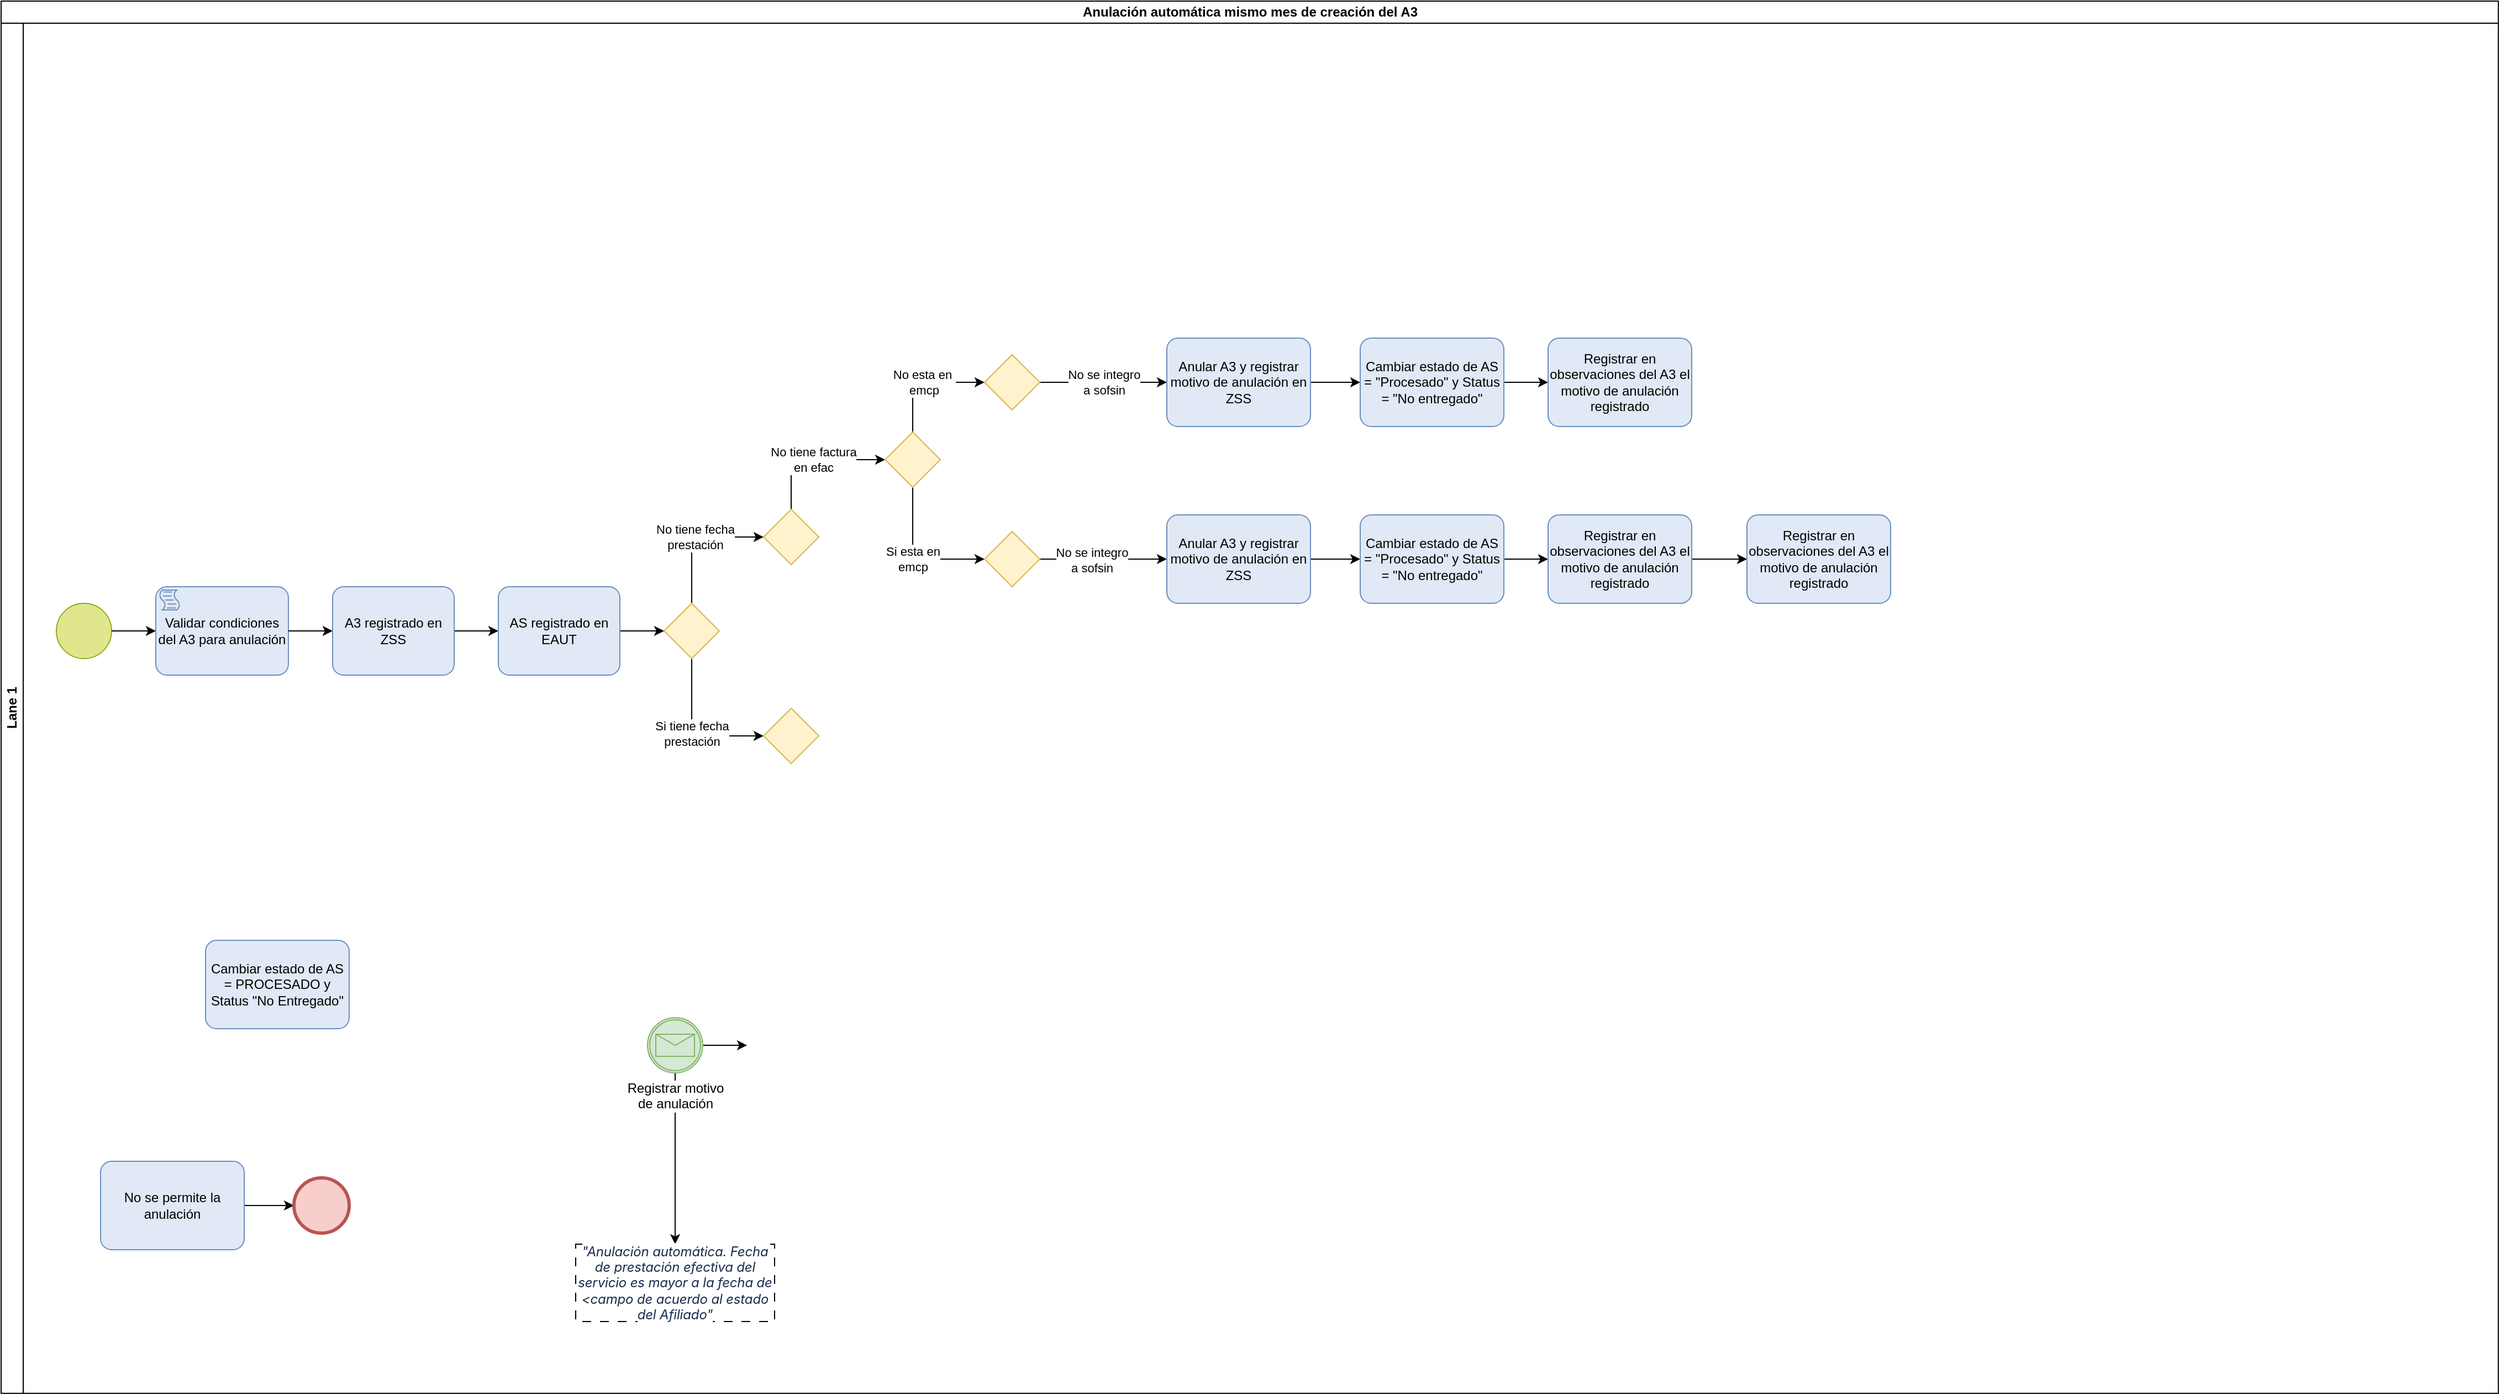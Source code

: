 <mxfile version="21.6.5" type="github">
  <diagram name="Página-1" id="4TS4ZSFtOruOx2kP_wSt">
    <mxGraphModel dx="1886" dy="798" grid="1" gridSize="10" guides="1" tooltips="1" connect="1" arrows="1" fold="1" page="1" pageScale="1" pageWidth="2300" pageHeight="1300" math="0" shadow="0">
      <root>
        <mxCell id="0" />
        <mxCell id="1" parent="0" />
        <mxCell id="92HgLjJ2JLJjH0k_BAY3-1" value="Anulación automática mismo mes de creación del A3" style="swimlane;childLayout=stackLayout;resizeParent=1;resizeParentMax=0;horizontal=1;startSize=20;horizontalStack=0;html=1;" parent="1" vertex="1">
          <mxGeometry x="10" y="10" width="2260" height="1260" as="geometry" />
        </mxCell>
        <mxCell id="92HgLjJ2JLJjH0k_BAY3-2" value="Lane 1" style="swimlane;startSize=20;horizontal=0;html=1;" parent="92HgLjJ2JLJjH0k_BAY3-1" vertex="1">
          <mxGeometry y="20" width="2260" height="1240" as="geometry" />
        </mxCell>
        <mxCell id="92HgLjJ2JLJjH0k_BAY3-4" value="" style="points=[[0.145,0.145,0],[0.5,0,0],[0.855,0.145,0],[1,0.5,0],[0.855,0.855,0],[0.5,1,0],[0.145,0.855,0],[0,0.5,0]];shape=mxgraph.bpmn.event;html=1;verticalLabelPosition=bottom;labelBackgroundColor=#ffffff;verticalAlign=top;align=center;perimeter=ellipsePerimeter;outlineConnect=0;aspect=fixed;outline=standard;symbol=general;fillColor=#E0E68E;strokeColor=#95A81A;" parent="92HgLjJ2JLJjH0k_BAY3-2" vertex="1">
          <mxGeometry x="50" y="525" width="50" height="50" as="geometry" />
        </mxCell>
        <mxCell id="92HgLjJ2JLJjH0k_BAY3-8" style="edgeStyle=orthogonalEdgeStyle;rounded=0;orthogonalLoop=1;jettySize=auto;html=1;entryX=0;entryY=0.5;entryDx=0;entryDy=0;entryPerimeter=0;" parent="92HgLjJ2JLJjH0k_BAY3-2" source="92HgLjJ2JLJjH0k_BAY3-4" target="92HgLjJ2JLJjH0k_BAY3-40" edge="1">
          <mxGeometry relative="1" as="geometry">
            <mxPoint x="-580" y="30" as="targetPoint" />
          </mxGeometry>
        </mxCell>
        <mxCell id="92HgLjJ2JLJjH0k_BAY3-40" value="Validar condiciones del A3 para anulación" style="points=[[0.25,0,0],[0.5,0,0],[0.75,0,0],[1,0.25,0],[1,0.5,0],[1,0.75,0],[0.75,1,0],[0.5,1,0],[0.25,1,0],[0,0.75,0],[0,0.5,0],[0,0.25,0]];shape=mxgraph.bpmn.task;whiteSpace=wrap;rectStyle=rounded;size=10;html=1;container=1;expand=0;collapsible=0;taskMarker=script;fillColor=#E0E9F5;strokeColor=#6C8EBF;" parent="92HgLjJ2JLJjH0k_BAY3-2" vertex="1">
          <mxGeometry x="140" y="510" width="120" height="80" as="geometry" />
        </mxCell>
        <mxCell id="92HgLjJ2JLJjH0k_BAY3-51" value="" style="edgeStyle=orthogonalEdgeStyle;rounded=0;orthogonalLoop=1;jettySize=auto;html=1;entryX=0;entryY=0.5;entryDx=0;entryDy=0;entryPerimeter=0;" parent="92HgLjJ2JLJjH0k_BAY3-2" source="92HgLjJ2JLJjH0k_BAY3-40" target="Pap4kky_UW2Ca2KQQF-1-5" edge="1">
          <mxGeometry relative="1" as="geometry">
            <mxPoint x="300" y="565" as="targetPoint" />
            <mxPoint x="400" y="570" as="sourcePoint" />
          </mxGeometry>
        </mxCell>
        <mxCell id="92HgLjJ2JLJjH0k_BAY3-107" style="edgeStyle=orthogonalEdgeStyle;rounded=0;orthogonalLoop=1;jettySize=auto;html=1;entryX=0;entryY=0.5;entryDx=0;entryDy=0;entryPerimeter=0;" parent="92HgLjJ2JLJjH0k_BAY3-2" source="92HgLjJ2JLJjH0k_BAY3-108" target="92HgLjJ2JLJjH0k_BAY3-149" edge="1">
          <mxGeometry relative="1" as="geometry">
            <mxPoint x="260" y="1070" as="targetPoint" />
          </mxGeometry>
        </mxCell>
        <mxCell id="92HgLjJ2JLJjH0k_BAY3-108" value="No se permite la anulación" style="points=[[0.25,0,0],[0.5,0,0],[0.75,0,0],[1,0.25,0],[1,0.5,0],[1,0.75,0],[0.75,1,0],[0.5,1,0],[0.25,1,0],[0,0.75,0],[0,0.5,0],[0,0.25,0]];shape=mxgraph.bpmn.task;whiteSpace=wrap;rectStyle=rounded;size=10;html=1;container=1;expand=0;collapsible=0;taskMarker=abstract;fillColor=#E0E9F5;strokeColor=#6C8EBF;" parent="92HgLjJ2JLJjH0k_BAY3-2" vertex="1">
          <mxGeometry x="90" y="1030" width="130" height="80" as="geometry" />
        </mxCell>
        <mxCell id="92HgLjJ2JLJjH0k_BAY3-115" style="edgeStyle=orthogonalEdgeStyle;rounded=0;orthogonalLoop=1;jettySize=auto;html=1;" parent="92HgLjJ2JLJjH0k_BAY3-2" source="92HgLjJ2JLJjH0k_BAY3-117" target="92HgLjJ2JLJjH0k_BAY3-118" edge="1">
          <mxGeometry relative="1" as="geometry" />
        </mxCell>
        <mxCell id="92HgLjJ2JLJjH0k_BAY3-116" style="edgeStyle=orthogonalEdgeStyle;rounded=0;orthogonalLoop=1;jettySize=auto;html=1;entryX=0;entryY=0.5;entryDx=0;entryDy=0;entryPerimeter=0;" parent="92HgLjJ2JLJjH0k_BAY3-2" source="92HgLjJ2JLJjH0k_BAY3-117" edge="1">
          <mxGeometry relative="1" as="geometry">
            <mxPoint x="675" y="925" as="targetPoint" />
          </mxGeometry>
        </mxCell>
        <mxCell id="92HgLjJ2JLJjH0k_BAY3-117" value="Registrar motivo&lt;br&gt;de anulación" style="points=[[0.145,0.145,0],[0.5,0,0],[0.855,0.145,0],[1,0.5,0],[0.855,0.855,0],[0.5,1,0],[0.145,0.855,0],[0,0.5,0]];shape=mxgraph.bpmn.event;html=1;verticalLabelPosition=bottom;labelBackgroundColor=#ffffff;verticalAlign=top;align=center;perimeter=ellipsePerimeter;outlineConnect=0;aspect=fixed;outline=boundInt;symbol=message;fillColor=#d5e8d4;strokeColor=#82b366;" parent="92HgLjJ2JLJjH0k_BAY3-2" vertex="1">
          <mxGeometry x="585" y="900" width="50" height="50" as="geometry" />
        </mxCell>
        <mxCell id="92HgLjJ2JLJjH0k_BAY3-118" value="&lt;em style=&quot;box-sizing: border-box; color: rgb(23, 43, 77); font-family: -apple-system, BlinkMacSystemFont, &amp;quot;Segoe UI&amp;quot;, Roboto, Oxygen, Ubuntu, &amp;quot;Fira Sans&amp;quot;, &amp;quot;Droid Sans&amp;quot;, &amp;quot;Helvetica Neue&amp;quot;, sans-serif; letter-spacing: -0.08px; text-align: left; background-color: rgb(255, 255, 255);&quot; data-renderer-mark=&quot;true&quot;&gt;&lt;font style=&quot;font-size: 12px;&quot;&gt;&quot;Anulación automática. Fecha de prestación efectiva del servicio es mayor a la fecha de &amp;lt;campo de acuerdo al estado del Afiliado&quot;&lt;/font&gt;&lt;/em&gt;" style="text;html=1;strokeColor=default;fillColor=none;align=center;verticalAlign=middle;whiteSpace=wrap;rounded=0;dashed=1;dashPattern=8 8;" parent="92HgLjJ2JLJjH0k_BAY3-2" vertex="1">
          <mxGeometry x="520" y="1105" width="180" height="70" as="geometry" />
        </mxCell>
        <mxCell id="92HgLjJ2JLJjH0k_BAY3-149" value="" style="points=[[0.145,0.145,0],[0.5,0,0],[0.855,0.145,0],[1,0.5,0],[0.855,0.855,0],[0.5,1,0],[0.145,0.855,0],[0,0.5,0]];shape=mxgraph.bpmn.event;html=1;verticalLabelPosition=bottom;labelBackgroundColor=#ffffff;verticalAlign=top;align=center;perimeter=ellipsePerimeter;outlineConnect=0;aspect=fixed;outline=end;symbol=terminate2;fillColor=#f8cecc;strokeColor=#b85450;" parent="92HgLjJ2JLJjH0k_BAY3-2" vertex="1">
          <mxGeometry x="265" y="1045" width="50" height="50" as="geometry" />
        </mxCell>
        <mxCell id="Pap4kky_UW2Ca2KQQF-1-2" value="Cambiar estado de AS = PROCESADO y Status &quot;No Entregado&quot;" style="points=[[0.25,0,0],[0.5,0,0],[0.75,0,0],[1,0.25,0],[1,0.5,0],[1,0.75,0],[0.75,1,0],[0.5,1,0],[0.25,1,0],[0,0.75,0],[0,0.5,0],[0,0.25,0]];shape=mxgraph.bpmn.task;whiteSpace=wrap;rectStyle=rounded;size=10;html=1;container=1;expand=0;collapsible=0;taskMarker=abstract;fillColor=#E0E9F5;strokeColor=#6C8EBF;" vertex="1" parent="92HgLjJ2JLJjH0k_BAY3-2">
          <mxGeometry x="185" y="830" width="130" height="80" as="geometry" />
        </mxCell>
        <mxCell id="Pap4kky_UW2Ca2KQQF-1-10" value="No tiene fecha&lt;br&gt;prestación" style="edgeStyle=orthogonalEdgeStyle;rounded=0;orthogonalLoop=1;jettySize=auto;html=1;entryX=0;entryY=0.5;entryDx=0;entryDy=0;entryPerimeter=0;" edge="1" parent="92HgLjJ2JLJjH0k_BAY3-2" source="Pap4kky_UW2Ca2KQQF-1-3" target="Pap4kky_UW2Ca2KQQF-1-9">
          <mxGeometry relative="1" as="geometry">
            <Array as="points">
              <mxPoint x="625" y="465" />
            </Array>
          </mxGeometry>
        </mxCell>
        <mxCell id="Pap4kky_UW2Ca2KQQF-1-17" value="Si tiene fecha&lt;br&gt;prestación" style="edgeStyle=orthogonalEdgeStyle;rounded=0;orthogonalLoop=1;jettySize=auto;html=1;exitX=0.5;exitY=1;exitDx=0;exitDy=0;exitPerimeter=0;entryX=0;entryY=0.5;entryDx=0;entryDy=0;entryPerimeter=0;" edge="1" parent="92HgLjJ2JLJjH0k_BAY3-2" source="Pap4kky_UW2Ca2KQQF-1-3" target="Pap4kky_UW2Ca2KQQF-1-18">
          <mxGeometry relative="1" as="geometry">
            <mxPoint x="690" y="550" as="targetPoint" />
          </mxGeometry>
        </mxCell>
        <mxCell id="Pap4kky_UW2Ca2KQQF-1-3" value="" style="points=[[0.25,0.25,0],[0.5,0,0],[0.75,0.25,0],[1,0.5,0],[0.75,0.75,0],[0.5,1,0],[0.25,0.75,0],[0,0.5,0]];shape=mxgraph.bpmn.gateway2;html=1;verticalLabelPosition=bottom;labelBackgroundColor=#ffffff;verticalAlign=top;align=center;perimeter=rhombusPerimeter;outlineConnect=0;outline=none;symbol=none;fillColor=#fff2cc;strokeColor=#d6b656;" vertex="1" parent="92HgLjJ2JLJjH0k_BAY3-2">
          <mxGeometry x="600" y="525" width="50" height="50" as="geometry" />
        </mxCell>
        <mxCell id="Pap4kky_UW2Ca2KQQF-1-7" style="edgeStyle=orthogonalEdgeStyle;rounded=0;orthogonalLoop=1;jettySize=auto;html=1;" edge="1" parent="92HgLjJ2JLJjH0k_BAY3-2" source="Pap4kky_UW2Ca2KQQF-1-5" target="Pap4kky_UW2Ca2KQQF-1-6">
          <mxGeometry relative="1" as="geometry" />
        </mxCell>
        <mxCell id="Pap4kky_UW2Ca2KQQF-1-5" value="A3 registrado en ZSS" style="points=[[0.25,0,0],[0.5,0,0],[0.75,0,0],[1,0.25,0],[1,0.5,0],[1,0.75,0],[0.75,1,0],[0.5,1,0],[0.25,1,0],[0,0.75,0],[0,0.5,0],[0,0.25,0]];shape=mxgraph.bpmn.task;whiteSpace=wrap;rectStyle=rounded;size=10;html=1;container=1;expand=0;collapsible=0;taskMarker=abstract;fillColor=#E0E9F5;strokeColor=#6C8EBF;" vertex="1" parent="92HgLjJ2JLJjH0k_BAY3-2">
          <mxGeometry x="300" y="510" width="110" height="80" as="geometry" />
        </mxCell>
        <mxCell id="Pap4kky_UW2Ca2KQQF-1-8" style="edgeStyle=orthogonalEdgeStyle;rounded=0;orthogonalLoop=1;jettySize=auto;html=1;" edge="1" parent="92HgLjJ2JLJjH0k_BAY3-2" source="Pap4kky_UW2Ca2KQQF-1-6" target="Pap4kky_UW2Ca2KQQF-1-3">
          <mxGeometry relative="1" as="geometry" />
        </mxCell>
        <mxCell id="Pap4kky_UW2Ca2KQQF-1-6" value="AS registrado en EAUT" style="points=[[0.25,0,0],[0.5,0,0],[0.75,0,0],[1,0.25,0],[1,0.5,0],[1,0.75,0],[0.75,1,0],[0.5,1,0],[0.25,1,0],[0,0.75,0],[0,0.5,0],[0,0.25,0]];shape=mxgraph.bpmn.task;whiteSpace=wrap;rectStyle=rounded;size=10;html=1;container=1;expand=0;collapsible=0;taskMarker=abstract;fillColor=#E0E9F5;strokeColor=#6C8EBF;" vertex="1" parent="92HgLjJ2JLJjH0k_BAY3-2">
          <mxGeometry x="450" y="510" width="110" height="80" as="geometry" />
        </mxCell>
        <mxCell id="Pap4kky_UW2Ca2KQQF-1-12" value="No tiene factura&lt;br&gt;en efac" style="edgeStyle=orthogonalEdgeStyle;rounded=0;orthogonalLoop=1;jettySize=auto;html=1;entryX=0;entryY=0.5;entryDx=0;entryDy=0;entryPerimeter=0;exitX=0.5;exitY=0;exitDx=0;exitDy=0;exitPerimeter=0;" edge="1" parent="92HgLjJ2JLJjH0k_BAY3-2" source="Pap4kky_UW2Ca2KQQF-1-9" target="Pap4kky_UW2Ca2KQQF-1-11">
          <mxGeometry relative="1" as="geometry">
            <Array as="points">
              <mxPoint x="715" y="395" />
            </Array>
          </mxGeometry>
        </mxCell>
        <mxCell id="Pap4kky_UW2Ca2KQQF-1-9" value="" style="points=[[0.25,0.25,0],[0.5,0,0],[0.75,0.25,0],[1,0.5,0],[0.75,0.75,0],[0.5,1,0],[0.25,0.75,0],[0,0.5,0]];shape=mxgraph.bpmn.gateway2;html=1;verticalLabelPosition=bottom;labelBackgroundColor=#ffffff;verticalAlign=top;align=center;perimeter=rhombusPerimeter;outlineConnect=0;outline=none;symbol=none;fillColor=#fff2cc;strokeColor=#d6b656;" vertex="1" parent="92HgLjJ2JLJjH0k_BAY3-2">
          <mxGeometry x="690" y="440" width="50" height="50" as="geometry" />
        </mxCell>
        <mxCell id="Pap4kky_UW2Ca2KQQF-1-14" value="No esta en&amp;nbsp;&lt;br&gt;emcp" style="edgeStyle=orthogonalEdgeStyle;rounded=0;orthogonalLoop=1;jettySize=auto;html=1;entryX=0;entryY=0.5;entryDx=0;entryDy=0;entryPerimeter=0;" edge="1" parent="92HgLjJ2JLJjH0k_BAY3-2" source="Pap4kky_UW2Ca2KQQF-1-11" target="Pap4kky_UW2Ca2KQQF-1-13">
          <mxGeometry relative="1" as="geometry">
            <Array as="points">
              <mxPoint x="825" y="325" />
            </Array>
          </mxGeometry>
        </mxCell>
        <mxCell id="Pap4kky_UW2Ca2KQQF-1-20" value="Si esta en&lt;br&gt;emcp" style="edgeStyle=orthogonalEdgeStyle;rounded=0;orthogonalLoop=1;jettySize=auto;html=1;entryX=0;entryY=0.5;entryDx=0;entryDy=0;entryPerimeter=0;" edge="1" parent="92HgLjJ2JLJjH0k_BAY3-2" source="Pap4kky_UW2Ca2KQQF-1-11" target="Pap4kky_UW2Ca2KQQF-1-19">
          <mxGeometry relative="1" as="geometry">
            <Array as="points">
              <mxPoint x="825" y="485" />
            </Array>
          </mxGeometry>
        </mxCell>
        <mxCell id="Pap4kky_UW2Ca2KQQF-1-11" value="" style="points=[[0.25,0.25,0],[0.5,0,0],[0.75,0.25,0],[1,0.5,0],[0.75,0.75,0],[0.5,1,0],[0.25,0.75,0],[0,0.5,0]];shape=mxgraph.bpmn.gateway2;html=1;verticalLabelPosition=bottom;labelBackgroundColor=#ffffff;verticalAlign=top;align=center;perimeter=rhombusPerimeter;outlineConnect=0;outline=none;symbol=none;fillColor=#fff2cc;strokeColor=#d6b656;" vertex="1" parent="92HgLjJ2JLJjH0k_BAY3-2">
          <mxGeometry x="800" y="370" width="50" height="50" as="geometry" />
        </mxCell>
        <mxCell id="Pap4kky_UW2Ca2KQQF-1-16" value="No se integro&lt;br&gt;a sofsin" style="edgeStyle=orthogonalEdgeStyle;rounded=0;orthogonalLoop=1;jettySize=auto;html=1;entryX=0;entryY=0.5;entryDx=0;entryDy=0;entryPerimeter=0;" edge="1" parent="92HgLjJ2JLJjH0k_BAY3-2" source="Pap4kky_UW2Ca2KQQF-1-13" target="Pap4kky_UW2Ca2KQQF-1-22">
          <mxGeometry relative="1" as="geometry">
            <mxPoint x="970" y="245" as="targetPoint" />
            <Array as="points">
              <mxPoint x="1000" y="325" />
            </Array>
          </mxGeometry>
        </mxCell>
        <mxCell id="Pap4kky_UW2Ca2KQQF-1-13" value="" style="points=[[0.25,0.25,0],[0.5,0,0],[0.75,0.25,0],[1,0.5,0],[0.75,0.75,0],[0.5,1,0],[0.25,0.75,0],[0,0.5,0]];shape=mxgraph.bpmn.gateway2;html=1;verticalLabelPosition=bottom;labelBackgroundColor=#ffffff;verticalAlign=top;align=center;perimeter=rhombusPerimeter;outlineConnect=0;outline=none;symbol=none;fillColor=#fff2cc;strokeColor=#d6b656;" vertex="1" parent="92HgLjJ2JLJjH0k_BAY3-2">
          <mxGeometry x="890" y="300" width="50" height="50" as="geometry" />
        </mxCell>
        <mxCell id="Pap4kky_UW2Ca2KQQF-1-18" value="" style="points=[[0.25,0.25,0],[0.5,0,0],[0.75,0.25,0],[1,0.5,0],[0.75,0.75,0],[0.5,1,0],[0.25,0.75,0],[0,0.5,0]];shape=mxgraph.bpmn.gateway2;html=1;verticalLabelPosition=bottom;labelBackgroundColor=#ffffff;verticalAlign=top;align=center;perimeter=rhombusPerimeter;outlineConnect=0;outline=none;symbol=none;fillColor=#fff2cc;strokeColor=#d6b656;" vertex="1" parent="92HgLjJ2JLJjH0k_BAY3-2">
          <mxGeometry x="690" y="620" width="50" height="50" as="geometry" />
        </mxCell>
        <mxCell id="Pap4kky_UW2Ca2KQQF-1-31" style="edgeStyle=orthogonalEdgeStyle;rounded=0;orthogonalLoop=1;jettySize=auto;html=1;" edge="1" parent="92HgLjJ2JLJjH0k_BAY3-2" source="Pap4kky_UW2Ca2KQQF-1-19" target="Pap4kky_UW2Ca2KQQF-1-30">
          <mxGeometry relative="1" as="geometry" />
        </mxCell>
        <mxCell id="Pap4kky_UW2Ca2KQQF-1-32" value="No se integro&lt;br&gt;a sofsin" style="edgeLabel;html=1;align=center;verticalAlign=middle;resizable=0;points=[];" vertex="1" connectable="0" parent="Pap4kky_UW2Ca2KQQF-1-31">
          <mxGeometry x="-0.183" y="-1" relative="1" as="geometry">
            <mxPoint as="offset" />
          </mxGeometry>
        </mxCell>
        <mxCell id="Pap4kky_UW2Ca2KQQF-1-19" value="" style="points=[[0.25,0.25,0],[0.5,0,0],[0.75,0.25,0],[1,0.5,0],[0.75,0.75,0],[0.5,1,0],[0.25,0.75,0],[0,0.5,0]];shape=mxgraph.bpmn.gateway2;html=1;verticalLabelPosition=bottom;labelBackgroundColor=#ffffff;verticalAlign=top;align=center;perimeter=rhombusPerimeter;outlineConnect=0;outline=none;symbol=none;fillColor=#fff2cc;strokeColor=#d6b656;" vertex="1" parent="92HgLjJ2JLJjH0k_BAY3-2">
          <mxGeometry x="890" y="460" width="50" height="50" as="geometry" />
        </mxCell>
        <mxCell id="Pap4kky_UW2Ca2KQQF-1-26" style="edgeStyle=orthogonalEdgeStyle;rounded=0;orthogonalLoop=1;jettySize=auto;html=1;entryX=0;entryY=0.5;entryDx=0;entryDy=0;entryPerimeter=0;" edge="1" parent="92HgLjJ2JLJjH0k_BAY3-2" source="Pap4kky_UW2Ca2KQQF-1-22" target="Pap4kky_UW2Ca2KQQF-1-27">
          <mxGeometry relative="1" as="geometry">
            <mxPoint x="1230" y="325" as="targetPoint" />
          </mxGeometry>
        </mxCell>
        <mxCell id="Pap4kky_UW2Ca2KQQF-1-22" value="Anular A3 y registrar motivo de anulación en ZSS" style="points=[[0.25,0,0],[0.5,0,0],[0.75,0,0],[1,0.25,0],[1,0.5,0],[1,0.75,0],[0.75,1,0],[0.5,1,0],[0.25,1,0],[0,0.75,0],[0,0.5,0],[0,0.25,0]];shape=mxgraph.bpmn.task;whiteSpace=wrap;rectStyle=rounded;size=10;html=1;container=1;expand=0;collapsible=0;taskMarker=abstract;fillColor=#E0E9F5;strokeColor=#6C8EBF;" vertex="1" parent="92HgLjJ2JLJjH0k_BAY3-2">
          <mxGeometry x="1055" y="285" width="130" height="80" as="geometry" />
        </mxCell>
        <mxCell id="Pap4kky_UW2Ca2KQQF-1-28" style="edgeStyle=orthogonalEdgeStyle;rounded=0;orthogonalLoop=1;jettySize=auto;html=1;" edge="1" parent="92HgLjJ2JLJjH0k_BAY3-2" source="Pap4kky_UW2Ca2KQQF-1-27" target="Pap4kky_UW2Ca2KQQF-1-29">
          <mxGeometry relative="1" as="geometry">
            <mxPoint x="1410" y="325" as="targetPoint" />
          </mxGeometry>
        </mxCell>
        <mxCell id="Pap4kky_UW2Ca2KQQF-1-27" value="Cambiar estado de AS = &quot;Procesado&quot; y Status = &quot;No entregado&quot;" style="points=[[0.25,0,0],[0.5,0,0],[0.75,0,0],[1,0.25,0],[1,0.5,0],[1,0.75,0],[0.75,1,0],[0.5,1,0],[0.25,1,0],[0,0.75,0],[0,0.5,0],[0,0.25,0]];shape=mxgraph.bpmn.task;whiteSpace=wrap;rectStyle=rounded;size=10;html=1;container=1;expand=0;collapsible=0;taskMarker=abstract;fillColor=#E0E9F5;strokeColor=#6C8EBF;" vertex="1" parent="92HgLjJ2JLJjH0k_BAY3-2">
          <mxGeometry x="1230" y="285" width="130" height="80" as="geometry" />
        </mxCell>
        <mxCell id="Pap4kky_UW2Ca2KQQF-1-29" value="Registrar en observaciones del A3 el motivo de anulación registrado" style="points=[[0.25,0,0],[0.5,0,0],[0.75,0,0],[1,0.25,0],[1,0.5,0],[1,0.75,0],[0.75,1,0],[0.5,1,0],[0.25,1,0],[0,0.75,0],[0,0.5,0],[0,0.25,0]];shape=mxgraph.bpmn.task;whiteSpace=wrap;rectStyle=rounded;size=10;html=1;container=1;expand=0;collapsible=0;taskMarker=abstract;fillColor=#E0E9F5;strokeColor=#6C8EBF;" vertex="1" parent="92HgLjJ2JLJjH0k_BAY3-2">
          <mxGeometry x="1400" y="285" width="130" height="80" as="geometry" />
        </mxCell>
        <mxCell id="Pap4kky_UW2Ca2KQQF-1-34" style="edgeStyle=orthogonalEdgeStyle;rounded=0;orthogonalLoop=1;jettySize=auto;html=1;" edge="1" parent="92HgLjJ2JLJjH0k_BAY3-2" source="Pap4kky_UW2Ca2KQQF-1-30" target="Pap4kky_UW2Ca2KQQF-1-33">
          <mxGeometry relative="1" as="geometry" />
        </mxCell>
        <mxCell id="Pap4kky_UW2Ca2KQQF-1-30" value="Anular A3 y registrar motivo de anulación en ZSS" style="points=[[0.25,0,0],[0.5,0,0],[0.75,0,0],[1,0.25,0],[1,0.5,0],[1,0.75,0],[0.75,1,0],[0.5,1,0],[0.25,1,0],[0,0.75,0],[0,0.5,0],[0,0.25,0]];shape=mxgraph.bpmn.task;whiteSpace=wrap;rectStyle=rounded;size=10;html=1;container=1;expand=0;collapsible=0;taskMarker=abstract;fillColor=#E0E9F5;strokeColor=#6C8EBF;" vertex="1" parent="92HgLjJ2JLJjH0k_BAY3-2">
          <mxGeometry x="1055" y="445" width="130" height="80" as="geometry" />
        </mxCell>
        <mxCell id="Pap4kky_UW2Ca2KQQF-1-36" style="edgeStyle=orthogonalEdgeStyle;rounded=0;orthogonalLoop=1;jettySize=auto;html=1;" edge="1" parent="92HgLjJ2JLJjH0k_BAY3-2" source="Pap4kky_UW2Ca2KQQF-1-33" target="Pap4kky_UW2Ca2KQQF-1-35">
          <mxGeometry relative="1" as="geometry" />
        </mxCell>
        <mxCell id="Pap4kky_UW2Ca2KQQF-1-33" value="Cambiar estado de AS = &quot;Procesado&quot; y Status = &quot;No entregado&quot;" style="points=[[0.25,0,0],[0.5,0,0],[0.75,0,0],[1,0.25,0],[1,0.5,0],[1,0.75,0],[0.75,1,0],[0.5,1,0],[0.25,1,0],[0,0.75,0],[0,0.5,0],[0,0.25,0]];shape=mxgraph.bpmn.task;whiteSpace=wrap;rectStyle=rounded;size=10;html=1;container=1;expand=0;collapsible=0;taskMarker=abstract;fillColor=#E0E9F5;strokeColor=#6C8EBF;" vertex="1" parent="92HgLjJ2JLJjH0k_BAY3-2">
          <mxGeometry x="1230" y="445" width="130" height="80" as="geometry" />
        </mxCell>
        <mxCell id="Pap4kky_UW2Ca2KQQF-1-37" style="edgeStyle=orthogonalEdgeStyle;rounded=0;orthogonalLoop=1;jettySize=auto;html=1;entryX=0;entryY=0.5;entryDx=0;entryDy=0;entryPerimeter=0;" edge="1" parent="92HgLjJ2JLJjH0k_BAY3-2" source="Pap4kky_UW2Ca2KQQF-1-35" target="Pap4kky_UW2Ca2KQQF-1-38">
          <mxGeometry relative="1" as="geometry">
            <mxPoint x="1580" y="485" as="targetPoint" />
          </mxGeometry>
        </mxCell>
        <mxCell id="Pap4kky_UW2Ca2KQQF-1-35" value="Registrar en observaciones del A3 el motivo de anulación registrado" style="points=[[0.25,0,0],[0.5,0,0],[0.75,0,0],[1,0.25,0],[1,0.5,0],[1,0.75,0],[0.75,1,0],[0.5,1,0],[0.25,1,0],[0,0.75,0],[0,0.5,0],[0,0.25,0]];shape=mxgraph.bpmn.task;whiteSpace=wrap;rectStyle=rounded;size=10;html=1;container=1;expand=0;collapsible=0;taskMarker=abstract;fillColor=#E0E9F5;strokeColor=#6C8EBF;" vertex="1" parent="92HgLjJ2JLJjH0k_BAY3-2">
          <mxGeometry x="1400" y="445" width="130" height="80" as="geometry" />
        </mxCell>
        <mxCell id="Pap4kky_UW2Ca2KQQF-1-38" value="Registrar en observaciones del A3 el motivo de anulación registrado" style="points=[[0.25,0,0],[0.5,0,0],[0.75,0,0],[1,0.25,0],[1,0.5,0],[1,0.75,0],[0.75,1,0],[0.5,1,0],[0.25,1,0],[0,0.75,0],[0,0.5,0],[0,0.25,0]];shape=mxgraph.bpmn.task;whiteSpace=wrap;rectStyle=rounded;size=10;html=1;container=1;expand=0;collapsible=0;taskMarker=abstract;fillColor=#E0E9F5;strokeColor=#6C8EBF;" vertex="1" parent="92HgLjJ2JLJjH0k_BAY3-2">
          <mxGeometry x="1580" y="445" width="130" height="80" as="geometry" />
        </mxCell>
      </root>
    </mxGraphModel>
  </diagram>
</mxfile>
